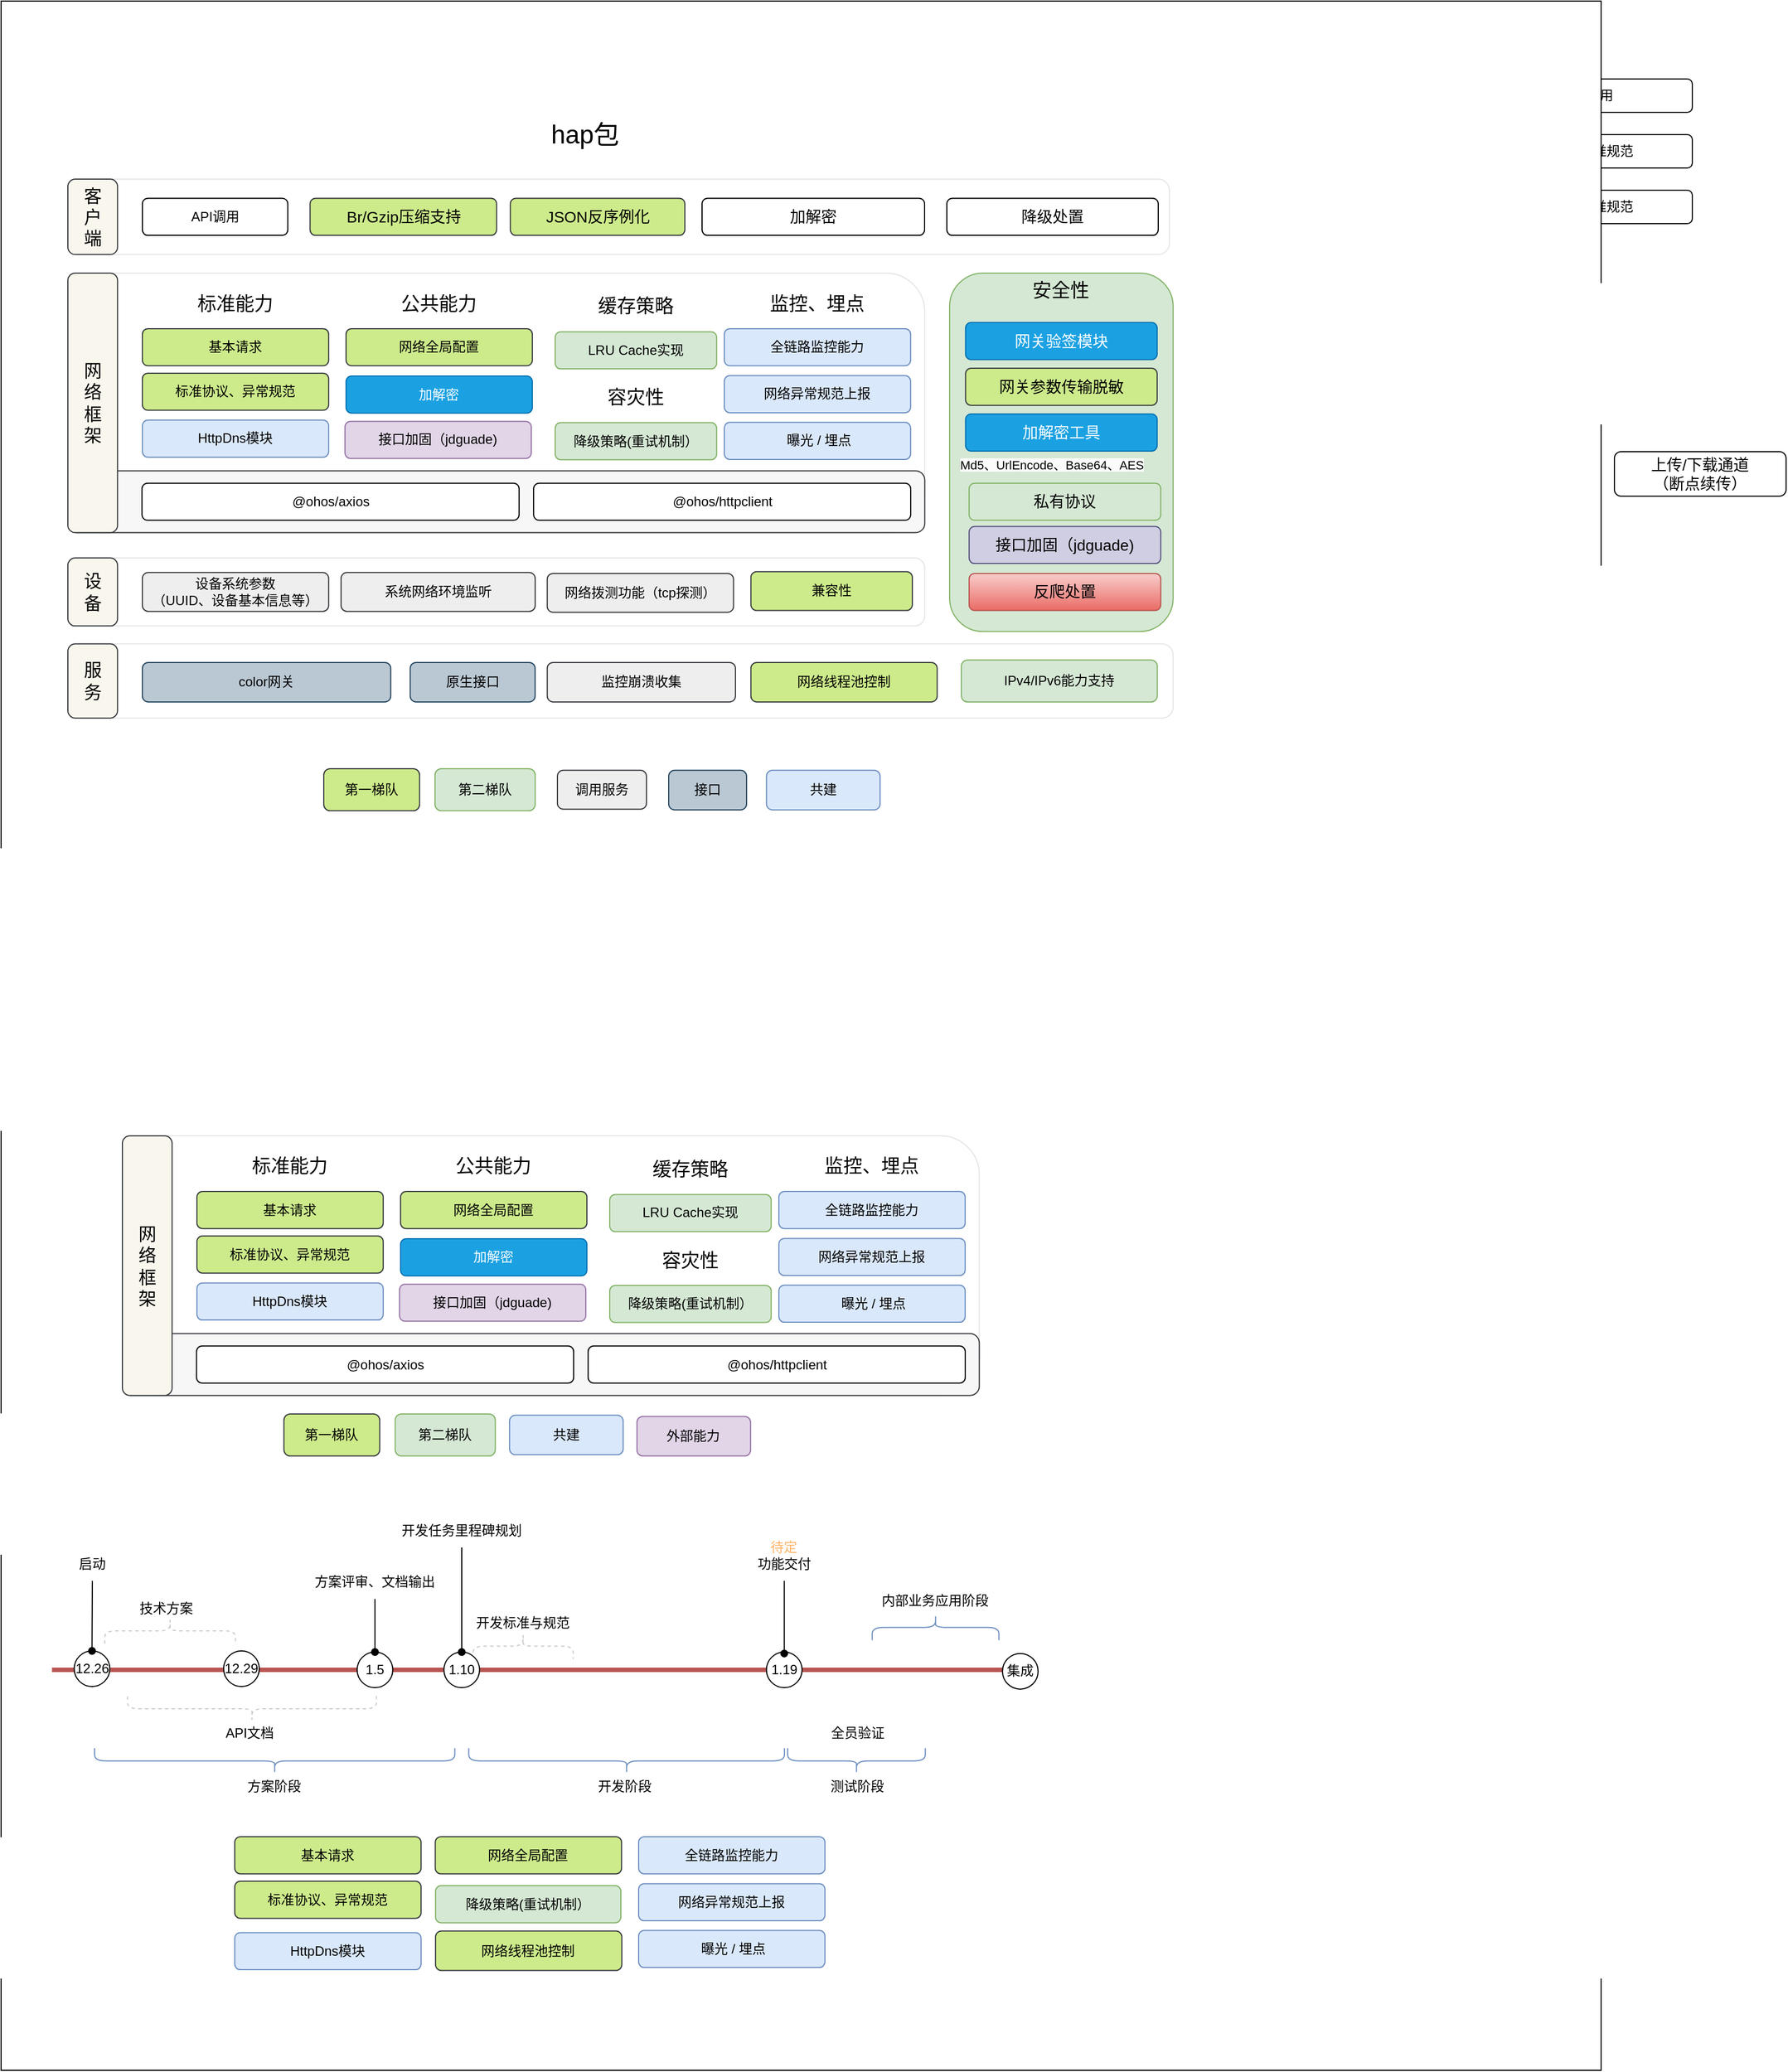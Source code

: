 <mxfile version="22.1.11" type="github">
  <diagram name="第 1 页" id="Gjq8ToB4pKgkKWKwZSHa">
    <mxGraphModel dx="2101" dy="632" grid="1" gridSize="10" guides="1" tooltips="1" connect="1" arrows="1" fold="1" page="1" pageScale="1" pageWidth="827" pageHeight="1169" math="0" shadow="0">
      <root>
        <mxCell id="0" />
        <mxCell id="1" parent="0" />
        <mxCell id="Xx7bTSWL394uWPmBl_L8-23" value="" style="edgeStyle=orthogonalEdgeStyle;rounded=0;orthogonalLoop=1;jettySize=auto;html=1;" parent="1" source="Xx7bTSWL394uWPmBl_L8-21" target="Xx7bTSWL394uWPmBl_L8-22" edge="1">
          <mxGeometry relative="1" as="geometry" />
        </mxCell>
        <mxCell id="Xx7bTSWL394uWPmBl_L8-21" value="接口调用" style="rounded=1;whiteSpace=wrap;html=1;" parent="1" vertex="1">
          <mxGeometry x="1080" y="160" width="190" height="30" as="geometry" />
        </mxCell>
        <mxCell id="Xx7bTSWL394uWPmBl_L8-25" value="" style="edgeStyle=orthogonalEdgeStyle;rounded=0;orthogonalLoop=1;jettySize=auto;html=1;" parent="1" source="Xx7bTSWL394uWPmBl_L8-22" target="Xx7bTSWL394uWPmBl_L8-24" edge="1">
          <mxGeometry relative="1" as="geometry" />
        </mxCell>
        <mxCell id="Xx7bTSWL394uWPmBl_L8-22" value="请求头标准规范" style="rounded=1;whiteSpace=wrap;html=1;" parent="1" vertex="1">
          <mxGeometry x="1080" y="210" width="190" height="30" as="geometry" />
        </mxCell>
        <mxCell id="Xx7bTSWL394uWPmBl_L8-24" value="请求头标准规范" style="rounded=1;whiteSpace=wrap;html=1;" parent="1" vertex="1">
          <mxGeometry x="1080" y="260" width="190" height="30" as="geometry" />
        </mxCell>
        <mxCell id="Xx7bTSWL394uWPmBl_L8-34" value="上传/下载通道 &lt;br&gt;（断点续传）" style="rounded=1;whiteSpace=wrap;html=1;fontSize=14;" parent="1" vertex="1">
          <mxGeometry x="1199.997" y="495" width="154.286" height="40" as="geometry" />
        </mxCell>
        <mxCell id="B4-yQ_Ca6P6K2vOYtcmQ-1" value="" style="rounded=0;whiteSpace=wrap;html=1;" parent="1" vertex="1">
          <mxGeometry x="-250" y="90" width="1438.03" height="1860" as="geometry" />
        </mxCell>
        <mxCell id="Xx7bTSWL394uWPmBl_L8-61" value="" style="rounded=1;whiteSpace=wrap;html=1;strokeColor=#E6E6E6;" parent="1" vertex="1">
          <mxGeometry x="-190" y="250" width="990" height="67.78" as="geometry" />
        </mxCell>
        <mxCell id="Xx7bTSWL394uWPmBl_L8-60" value="" style="rounded=1;whiteSpace=wrap;html=1;strokeColor=#E6E6E6;" parent="1" vertex="1">
          <mxGeometry x="-189.997" y="667.778" width="993.379" height="66.667" as="geometry" />
        </mxCell>
        <mxCell id="B4-yQ_Ca6P6K2vOYtcmQ-2" value="" style="rounded=1;whiteSpace=wrap;html=1;strokeColor=#E6E6E6;" parent="1" vertex="1">
          <mxGeometry x="-189.997" y="334.444" width="770.148" height="233.333" as="geometry" />
        </mxCell>
        <mxCell id="Xx7bTSWL394uWPmBl_L8-44" value="" style="rounded=1;whiteSpace=wrap;html=1;strokeColor=#36393d;fillColor=#F7F7F7;" parent="1" vertex="1">
          <mxGeometry x="-189.997" y="512.222" width="770.148" height="55.556" as="geometry" />
        </mxCell>
        <mxCell id="Xx7bTSWL394uWPmBl_L8-42" value="" style="group;verticalAlign=middle;" parent="1" vertex="1" connectable="0">
          <mxGeometry x="-123.37" y="523.33" width="739.37" height="36.11" as="geometry" />
        </mxCell>
        <mxCell id="B4-yQ_Ca6P6K2vOYtcmQ-10" value="&lt;p&gt;@ohos/axios&lt;/p&gt;&lt;p&gt;&lt;/p&gt;" style="rounded=1;whiteSpace=wrap;html=1;" parent="Xx7bTSWL394uWPmBl_L8-42" vertex="1">
          <mxGeometry width="338.926" height="33.332" as="geometry" />
        </mxCell>
        <mxCell id="B4-yQ_Ca6P6K2vOYtcmQ-9" value="&lt;p&gt;@ohos/httpclient&lt;br&gt;&lt;/p&gt;" style="rounded=1;whiteSpace=wrap;html=1;" parent="Xx7bTSWL394uWPmBl_L8-42" vertex="1">
          <mxGeometry x="351.961" width="338.926" height="33.332" as="geometry" />
        </mxCell>
        <mxCell id="Xx7bTSWL394uWPmBl_L8-49" value="公共能力" style="rounded=1;whiteSpace=wrap;html=1;horizontal=1;verticalAlign=top;fontSize=17;strokeColor=none;" parent="1" vertex="1">
          <mxGeometry x="60.022" y="345.556" width="167.423" height="155.556" as="geometry" />
        </mxCell>
        <mxCell id="Xx7bTSWL394uWPmBl_L8-48" value="标准能力" style="rounded=1;whiteSpace=wrap;html=1;horizontal=1;verticalAlign=top;fontSize=17;strokeColor=none;" parent="1" vertex="1">
          <mxGeometry x="-123.027" y="345.556" width="167.423" height="155.556" as="geometry" />
        </mxCell>
        <mxCell id="B4-yQ_Ca6P6K2vOYtcmQ-5" value="color网关" style="rounded=1;whiteSpace=wrap;html=1;fillColor=#bac8d3;strokeColor=#23445d;" parent="1" vertex="1">
          <mxGeometry x="-123.03" y="684.44" width="223.23" height="35.56" as="geometry" />
        </mxCell>
        <mxCell id="Xx7bTSWL394uWPmBl_L8-12" value="网络框架" style="rounded=1;whiteSpace=wrap;html=1;horizontal=1;verticalAlign=middle;fontSize=16;fillColor=#f9f7ed;strokeColor=#36393d;spacingLeft=6;spacingRight=6;" parent="1" vertex="1">
          <mxGeometry x="-189.997" y="334.444" width="44.646" height="233.333" as="geometry" />
        </mxCell>
        <mxCell id="Xx7bTSWL394uWPmBl_L8-15" value="服务" style="rounded=1;whiteSpace=wrap;html=1;horizontal=1;verticalAlign=middle;fontSize=16;fillColor=#f9f7ed;strokeColor=#36393d;spacingLeft=6;spacingRight=6;" parent="1" vertex="1">
          <mxGeometry x="-189.997" y="667.778" width="44.646" height="66.667" as="geometry" />
        </mxCell>
        <mxCell id="Xx7bTSWL394uWPmBl_L8-17" value="原生接口" style="rounded=1;whiteSpace=wrap;html=1;fillColor=#bac8d3;strokeColor=#23445d;" parent="1" vertex="1">
          <mxGeometry x="117.68" y="684.44" width="112.25" height="35.56" as="geometry" />
        </mxCell>
        <mxCell id="Xx7bTSWL394uWPmBl_L8-18" value="客户端" style="rounded=1;whiteSpace=wrap;html=1;horizontal=1;verticalAlign=middle;fontSize=16;fillColor=#f9f7ed;strokeColor=#36393d;spacingLeft=6;spacingRight=6;" parent="1" vertex="1">
          <mxGeometry x="-190" y="250" width="44.65" height="67.77" as="geometry" />
        </mxCell>
        <mxCell id="Xx7bTSWL394uWPmBl_L8-20" value="API调用" style="rounded=1;whiteSpace=wrap;html=1;" parent="1" vertex="1">
          <mxGeometry x="-123.03" y="267.22" width="130.71" height="33.33" as="geometry" />
        </mxCell>
        <mxCell id="Xx7bTSWL394uWPmBl_L8-31" value="Br/Gzip压缩支持" style="rounded=1;whiteSpace=wrap;html=1;fontSize=14;fillColor=#cdeb8b;strokeColor=#36393d;" parent="1" vertex="1">
          <mxGeometry x="27.68" y="267.22" width="167.66" height="33.33" as="geometry" />
        </mxCell>
        <mxCell id="Xx7bTSWL394uWPmBl_L8-32" value="JSON反序例化" style="rounded=1;whiteSpace=wrap;html=1;fontSize=14;fillColor=#cdeb8b;strokeColor=#36393d;" parent="1" vertex="1">
          <mxGeometry x="207.68" y="267.23" width="156.84" height="33.33" as="geometry" />
        </mxCell>
        <mxCell id="Xx7bTSWL394uWPmBl_L8-28" value="安全性" style="rounded=1;whiteSpace=wrap;html=1;horizontal=1;verticalAlign=top;fontSize=17;spacingLeft=6;spacingRight=6;strokeColor=#82b366;fillColor=#d5e8d4;" parent="1" vertex="1">
          <mxGeometry x="602.474" y="334.444" width="200.908" height="322.222" as="geometry" />
        </mxCell>
        <mxCell id="Xx7bTSWL394uWPmBl_L8-26" value="网关验签模块" style="rounded=1;whiteSpace=wrap;html=1;fontSize=14;fillColor=#1ba1e2;strokeColor=#006EAF;fontColor=#ffffff;" parent="1" vertex="1">
          <mxGeometry x="616.825" y="378.889" width="172.207" height="33.333" as="geometry" />
        </mxCell>
        <mxCell id="Xx7bTSWL394uWPmBl_L8-30" value="网关参数传输脱敏" style="rounded=1;whiteSpace=wrap;html=1;fontSize=14;fillColor=#cdeb8b;strokeColor=#36393d;" parent="1" vertex="1">
          <mxGeometry x="616.825" y="420" width="172.207" height="33.333" as="geometry" />
        </mxCell>
        <mxCell id="Xx7bTSWL394uWPmBl_L8-35" value="加解密工具" style="rounded=1;whiteSpace=wrap;html=1;fontSize=14;fillColor=#1ba1e2;strokeColor=#006EAF;fontColor=#ffffff;" parent="1" vertex="1">
          <mxGeometry x="616.825" y="461.111" width="172.207" height="33.333" as="geometry" />
        </mxCell>
        <mxCell id="Xx7bTSWL394uWPmBl_L8-37" value="&lt;span style=&quot;color: rgb(0, 0, 0); font-family: Helvetica; font-size: 11px; font-style: normal; font-variant-ligatures: normal; font-variant-caps: normal; font-weight: 400; letter-spacing: normal; orphans: 2; text-align: center; text-indent: 0px; text-transform: none; widows: 2; word-spacing: 0px; -webkit-text-stroke-width: 0px; background-color: rgb(251, 251, 251); text-decoration-thickness: initial; text-decoration-style: initial; text-decoration-color: initial; float: none; display: inline !important;&quot;&gt;Md5、UrlEncode、Base64、AES&lt;/span&gt;" style="text;whiteSpace=wrap;html=1;fontSize=11;" parent="1" vertex="1">
          <mxGeometry x="610.287" y="494.444" width="234.393" height="44.444" as="geometry" />
        </mxCell>
        <mxCell id="Xx7bTSWL394uWPmBl_L8-39" value="网络线程池控制" style="rounded=1;whiteSpace=wrap;html=1;fillColor=#cdeb8b;strokeColor=#36393d;" parent="1" vertex="1">
          <mxGeometry x="423.89" y="684.44" width="167.42" height="35.56" as="geometry" />
        </mxCell>
        <mxCell id="Xx7bTSWL394uWPmBl_L8-45" value="私有协议" style="rounded=1;whiteSpace=wrap;html=1;fontSize=14;fillColor=#d5e8d4;strokeColor=#82b366;" parent="1" vertex="1">
          <mxGeometry x="620.02" y="523.333" width="172.212" height="33.333" as="geometry" />
        </mxCell>
        <mxCell id="Xx7bTSWL394uWPmBl_L8-53" value="加解密" style="rounded=1;whiteSpace=wrap;html=1;fontSize=14;" parent="1" vertex="1">
          <mxGeometry x="380" y="267.23" width="200" height="33.33" as="geometry" />
        </mxCell>
        <mxCell id="Xx7bTSWL394uWPmBl_L8-54" value="接口加固（jdguade)" style="rounded=1;whiteSpace=wrap;html=1;fontSize=14;fillColor=#d0cee2;strokeColor=#56517e;" parent="1" vertex="1">
          <mxGeometry x="620.02" y="562.222" width="172.212" height="33.333" as="geometry" />
        </mxCell>
        <mxCell id="Xx7bTSWL394uWPmBl_L8-63" value="容灾性" style="rounded=1;whiteSpace=wrap;html=1;horizontal=1;verticalAlign=top;fontSize=17;strokeColor=none;" parent="1" vertex="1">
          <mxGeometry x="248" y="430" width="145.1" height="80" as="geometry" />
        </mxCell>
        <mxCell id="Xx7bTSWL394uWPmBl_L8-64" value="降级策略(重试机制）" style="rounded=1;whiteSpace=wrap;html=1;fillColor=#d5e8d4;strokeColor=#82b366;" parent="1" vertex="1">
          <mxGeometry x="247.999" y="468.88" width="145.1" height="33.333" as="geometry" />
        </mxCell>
        <mxCell id="Xx7bTSWL394uWPmBl_L8-66" value="反爬处置" style="rounded=1;whiteSpace=wrap;html=1;fontSize=14;fillColor=#f8cecc;strokeColor=#b85450;gradientColor=#ea6b66;" parent="1" vertex="1">
          <mxGeometry x="620.02" y="604.444" width="172.212" height="33.333" as="geometry" />
        </mxCell>
        <mxCell id="Xx7bTSWL394uWPmBl_L8-67" value="" style="group" parent="1" vertex="1" connectable="0">
          <mxGeometry x="60.022" y="387.778" width="167.423" height="107.778" as="geometry" />
        </mxCell>
        <mxCell id="B4-yQ_Ca6P6K2vOYtcmQ-6" value="网络全局配置" style="rounded=1;whiteSpace=wrap;html=1;fillColor=#cdeb8b;strokeColor=#36393d;" parent="Xx7bTSWL394uWPmBl_L8-67" vertex="1">
          <mxGeometry y="-3.333" width="167.423" height="33.333" as="geometry" />
        </mxCell>
        <mxCell id="Xx7bTSWL394uWPmBl_L8-62" value="加解密" style="rounded=1;whiteSpace=wrap;html=1;fontSize=12;fillColor=#1ba1e2;strokeColor=#006EAF;fontColor=#ffffff;" parent="Xx7bTSWL394uWPmBl_L8-67" vertex="1">
          <mxGeometry y="39.219" width="167.423" height="33.333" as="geometry" />
        </mxCell>
        <mxCell id="Xx7bTSWL394uWPmBl_L8-68" value="" style="group" parent="1" vertex="1" connectable="0">
          <mxGeometry x="-123.027" y="384.444" width="167.423" height="108.889" as="geometry" />
        </mxCell>
        <mxCell id="B4-yQ_Ca6P6K2vOYtcmQ-8" value="基本请求" style="rounded=1;whiteSpace=wrap;html=1;fillColor=#cdeb8b;strokeColor=#36393d;" parent="Xx7bTSWL394uWPmBl_L8-68" vertex="1">
          <mxGeometry width="167.423" height="33.333" as="geometry" />
        </mxCell>
        <mxCell id="Xx7bTSWL394uWPmBl_L8-3" value="标准协议、异常规范" style="rounded=1;whiteSpace=wrap;html=1;fillColor=#cdeb8b;strokeColor=#36393d;" parent="Xx7bTSWL394uWPmBl_L8-68" vertex="1">
          <mxGeometry y="40.0" width="167.423" height="33.333" as="geometry" />
        </mxCell>
        <mxCell id="Xx7bTSWL394uWPmBl_L8-40" value="HttpDns模块" style="rounded=1;whiteSpace=wrap;html=1;fillColor=#dae8fc;strokeColor=#6c8ebf;" parent="Xx7bTSWL394uWPmBl_L8-68" vertex="1">
          <mxGeometry y="82.222" width="167.423" height="33.333" as="geometry" />
        </mxCell>
        <mxCell id="Xx7bTSWL394uWPmBl_L8-14" value="" style="rounded=1;whiteSpace=wrap;html=1;strokeColor=#E6E6E6;" parent="1" vertex="1">
          <mxGeometry x="-167.677" y="590.56" width="747.827" height="61.11" as="geometry" />
        </mxCell>
        <mxCell id="B4-yQ_Ca6P6K2vOYtcmQ-4" value="系统网络环境监听" style="rounded=1;whiteSpace=wrap;html=1;fillColor=#eeeeee;strokeColor=#36393d;" parent="1" vertex="1">
          <mxGeometry x="55.56" y="603.65" width="174.44" height="34.92" as="geometry" />
        </mxCell>
        <mxCell id="Xx7bTSWL394uWPmBl_L8-10" value="设备系统参数&lt;br&gt;（UUID、设备基本信息等）" style="rounded=1;whiteSpace=wrap;html=1;fillColor=#eeeeee;strokeColor=#36393d;" parent="1" vertex="1">
          <mxGeometry x="-123.03" y="603.655" width="167.424" height="34.92" as="geometry" />
        </mxCell>
        <mxCell id="Xx7bTSWL394uWPmBl_L8-13" value="设备&lt;br&gt;" style="rounded=1;whiteSpace=wrap;html=1;horizontal=1;verticalAlign=middle;fontSize=16;fillColor=#f9f7ed;strokeColor=#36393d;spacingLeft=6;spacingRight=6;" parent="1" vertex="1">
          <mxGeometry x="-190" y="590.56" width="44.646" height="61.11" as="geometry" />
        </mxCell>
        <mxCell id="Xx7bTSWL394uWPmBl_L8-65" value="兼容性" style="rounded=1;whiteSpace=wrap;html=1;fillColor=#cdeb8b;strokeColor=#36393d;" parent="1" vertex="1">
          <mxGeometry x="423.888" y="602.855" width="145.101" height="34.92" as="geometry" />
        </mxCell>
        <mxCell id="Xx7bTSWL394uWPmBl_L8-72" value="降级处置" style="rounded=1;whiteSpace=wrap;html=1;fontSize=14;" parent="1" vertex="1">
          <mxGeometry x="600" y="267.23" width="190" height="33.33" as="geometry" />
        </mxCell>
        <mxCell id="Xx7bTSWL394uWPmBl_L8-74" value="缓存策略" style="rounded=1;whiteSpace=wrap;html=1;horizontal=1;verticalAlign=top;fontSize=17;strokeColor=none;" parent="1" vertex="1">
          <mxGeometry x="248" y="348.34" width="145.1" height="81.66" as="geometry" />
        </mxCell>
        <mxCell id="Xx7bTSWL394uWPmBl_L8-75" value="LRU Cache实现" style="rounded=1;whiteSpace=wrap;html=1;fillColor=#d5e8d4;strokeColor=#82b366;" parent="1" vertex="1">
          <mxGeometry x="247.999" y="387.22" width="145.1" height="33.333" as="geometry" />
        </mxCell>
        <mxCell id="Xx7bTSWL394uWPmBl_L8-76" value="IPv4/IPv6能力支持" style="rounded=1;whiteSpace=wrap;html=1;fillColor=#d5e8d4;strokeColor=#82b366;" parent="1" vertex="1">
          <mxGeometry x="613.05" y="682.21" width="176.11" height="37.79" as="geometry" />
        </mxCell>
        <mxCell id="Xx7bTSWL394uWPmBl_L8-77" value="网络拨测功能（tcp探测）" style="rounded=1;whiteSpace=wrap;html=1;fillColor=#eeeeee;strokeColor=#36393d;" parent="1" vertex="1">
          <mxGeometry x="240.835" y="604.445" width="167.424" height="34.92" as="geometry" />
        </mxCell>
        <mxCell id="Xx7bTSWL394uWPmBl_L8-78" value="监控崩溃收集" style="rounded=1;whiteSpace=wrap;html=1;fillColor=#eeeeee;strokeColor=#36393d;" parent="1" vertex="1">
          <mxGeometry x="240.84" y="684.44" width="169.16" height="35.56" as="geometry" />
        </mxCell>
        <mxCell id="Xx7bTSWL394uWPmBl_L8-79" value="第一梯队" style="rounded=1;whiteSpace=wrap;html=1;fillColor=#cdeb8b;strokeColor=#36393d;" parent="1" vertex="1">
          <mxGeometry x="40" y="780" width="86.11" height="37.79" as="geometry" />
        </mxCell>
        <mxCell id="Xx7bTSWL394uWPmBl_L8-80" value="第二梯队" style="rounded=1;whiteSpace=wrap;html=1;fillColor=#d5e8d4;strokeColor=#82b366;" parent="1" vertex="1">
          <mxGeometry x="140" y="780" width="90" height="37.79" as="geometry" />
        </mxCell>
        <mxCell id="Xx7bTSWL394uWPmBl_L8-81" value="调用服务" style="rounded=1;whiteSpace=wrap;html=1;fillColor=#eeeeee;strokeColor=#36393d;" parent="1" vertex="1">
          <mxGeometry x="250" y="781.43" width="80" height="34.92" as="geometry" />
        </mxCell>
        <mxCell id="Xx7bTSWL394uWPmBl_L8-82" value="接口" style="rounded=1;whiteSpace=wrap;html=1;fillColor=#bac8d3;strokeColor=#23445d;" parent="1" vertex="1">
          <mxGeometry x="350" y="781.43" width="70" height="35.56" as="geometry" />
        </mxCell>
        <mxCell id="Xx7bTSWL394uWPmBl_L8-83" value="接口加固（jdguade)" style="rounded=1;whiteSpace=wrap;html=1;fontSize=12;fillColor=#e1d5e7;strokeColor=#9673a6;" parent="1" vertex="1">
          <mxGeometry x="59.072" y="467.777" width="167.423" height="33.333" as="geometry" />
        </mxCell>
        <mxCell id="qaZd-rDAwsvRVKcqdw6P-1" value="监控、埋点" style="rounded=1;whiteSpace=wrap;html=1;horizontal=1;verticalAlign=top;fontSize=17;strokeColor=none;" vertex="1" parent="1">
          <mxGeometry x="399.999" y="345.556" width="167.423" height="155.556" as="geometry" />
        </mxCell>
        <mxCell id="qaZd-rDAwsvRVKcqdw6P-2" value="" style="group" vertex="1" connectable="0" parent="1">
          <mxGeometry x="399.999" y="384.444" width="167.423" height="107.778" as="geometry" />
        </mxCell>
        <mxCell id="qaZd-rDAwsvRVKcqdw6P-3" value="&amp;nbsp;曝光 / 埋点" style="rounded=1;whiteSpace=wrap;html=1;fillColor=#dae8fc;strokeColor=#6c8ebf;" vertex="1" parent="qaZd-rDAwsvRVKcqdw6P-2">
          <mxGeometry y="84.222" width="167.423" height="33.333" as="geometry" />
        </mxCell>
        <mxCell id="qaZd-rDAwsvRVKcqdw6P-4" value="全链路监控能力" style="rounded=1;whiteSpace=wrap;html=1;fillColor=#dae8fc;strokeColor=#6c8ebf;" vertex="1" parent="qaZd-rDAwsvRVKcqdw6P-2">
          <mxGeometry width="167.423" height="33.333" as="geometry" />
        </mxCell>
        <mxCell id="qaZd-rDAwsvRVKcqdw6P-5" value="网络异常规范上报" style="rounded=1;whiteSpace=wrap;html=1;fillColor=#dae8fc;strokeColor=#6c8ebf;" vertex="1" parent="qaZd-rDAwsvRVKcqdw6P-2">
          <mxGeometry y="42.222" width="167.423" height="33.333" as="geometry" />
        </mxCell>
        <mxCell id="qaZd-rDAwsvRVKcqdw6P-6" value="&lt;span style=&quot;font-size: 23px;&quot;&gt;hap包&lt;/span&gt;&lt;span data-sl-origin-json=&quot;JTVCJTdCJTIydGV4dCUyMiUzQSUyMmhhcCVFNSU4QyU4NSUyMiU3RCU1RA==&quot; data-sl-origin-type=&quot;copy&quot; style=&quot;font-size: 23px;&quot;&gt;&lt;/span&gt;" style="text;whiteSpace=wrap;html=1;align=center;fontSize=23;" vertex="1" parent="1">
          <mxGeometry x="240.2" y="190" width="70" height="40" as="geometry" />
        </mxCell>
        <mxCell id="qaZd-rDAwsvRVKcqdw6P-7" value="共建" style="rounded=1;whiteSpace=wrap;html=1;fillColor=#dae8fc;strokeColor=#6c8ebf;" vertex="1" parent="1">
          <mxGeometry x="437.87" y="781.43" width="102.13" height="35.57" as="geometry" />
        </mxCell>
        <mxCell id="qaZd-rDAwsvRVKcqdw6P-8" value="" style="rounded=1;whiteSpace=wrap;html=1;strokeColor=#E6E6E6;" vertex="1" parent="1">
          <mxGeometry x="-140.977" y="1110.004" width="770.148" height="233.333" as="geometry" />
        </mxCell>
        <mxCell id="qaZd-rDAwsvRVKcqdw6P-9" value="" style="rounded=1;whiteSpace=wrap;html=1;strokeColor=#36393d;fillColor=#F7F7F7;" vertex="1" parent="1">
          <mxGeometry x="-140.977" y="1287.782" width="770.148" height="55.556" as="geometry" />
        </mxCell>
        <mxCell id="qaZd-rDAwsvRVKcqdw6P-10" value="&lt;p&gt;@ohos/axios&lt;/p&gt;&lt;p&gt;&lt;/p&gt;" style="rounded=1;whiteSpace=wrap;html=1;" vertex="1" parent="1">
          <mxGeometry x="-74.35" y="1298.89" width="338.926" height="33.332" as="geometry" />
        </mxCell>
        <mxCell id="qaZd-rDAwsvRVKcqdw6P-11" value="&lt;p&gt;@ohos/httpclient&lt;br&gt;&lt;/p&gt;" style="rounded=1;whiteSpace=wrap;html=1;" vertex="1" parent="1">
          <mxGeometry x="277.611" y="1298.89" width="338.926" height="33.332" as="geometry" />
        </mxCell>
        <mxCell id="qaZd-rDAwsvRVKcqdw6P-12" value="公共能力" style="rounded=1;whiteSpace=wrap;html=1;horizontal=1;verticalAlign=top;fontSize=17;strokeColor=none;" vertex="1" parent="1">
          <mxGeometry x="109.042" y="1121.116" width="167.423" height="155.556" as="geometry" />
        </mxCell>
        <mxCell id="qaZd-rDAwsvRVKcqdw6P-13" value="标准能力" style="rounded=1;whiteSpace=wrap;html=1;horizontal=1;verticalAlign=top;fontSize=17;strokeColor=none;" vertex="1" parent="1">
          <mxGeometry x="-74.007" y="1121.116" width="167.423" height="155.556" as="geometry" />
        </mxCell>
        <mxCell id="qaZd-rDAwsvRVKcqdw6P-14" value="网络框架" style="rounded=1;whiteSpace=wrap;html=1;horizontal=1;verticalAlign=middle;fontSize=16;fillColor=#f9f7ed;strokeColor=#36393d;spacingLeft=6;spacingRight=6;" vertex="1" parent="1">
          <mxGeometry x="-140.977" y="1110.004" width="44.646" height="233.333" as="geometry" />
        </mxCell>
        <mxCell id="qaZd-rDAwsvRVKcqdw6P-15" value="容灾性" style="rounded=1;whiteSpace=wrap;html=1;horizontal=1;verticalAlign=top;fontSize=17;strokeColor=none;" vertex="1" parent="1">
          <mxGeometry x="297.02" y="1205.56" width="145.1" height="80" as="geometry" />
        </mxCell>
        <mxCell id="qaZd-rDAwsvRVKcqdw6P-16" value="降级策略(重试机制）" style="rounded=1;whiteSpace=wrap;html=1;fillColor=#d5e8d4;strokeColor=#82b366;" vertex="1" parent="1">
          <mxGeometry x="297.019" y="1244.44" width="145.1" height="33.333" as="geometry" />
        </mxCell>
        <mxCell id="qaZd-rDAwsvRVKcqdw6P-17" value="" style="group" vertex="1" connectable="0" parent="1">
          <mxGeometry x="109.042" y="1163.338" width="167.423" height="107.778" as="geometry" />
        </mxCell>
        <mxCell id="qaZd-rDAwsvRVKcqdw6P-18" value="网络全局配置" style="rounded=1;whiteSpace=wrap;html=1;fillColor=#cdeb8b;strokeColor=#36393d;" vertex="1" parent="qaZd-rDAwsvRVKcqdw6P-17">
          <mxGeometry y="-3.333" width="167.423" height="33.333" as="geometry" />
        </mxCell>
        <mxCell id="qaZd-rDAwsvRVKcqdw6P-19" value="加解密" style="rounded=1;whiteSpace=wrap;html=1;fontSize=12;fillColor=#1ba1e2;strokeColor=#006EAF;fontColor=#ffffff;" vertex="1" parent="qaZd-rDAwsvRVKcqdw6P-17">
          <mxGeometry y="39.219" width="167.423" height="33.333" as="geometry" />
        </mxCell>
        <mxCell id="qaZd-rDAwsvRVKcqdw6P-20" value="" style="group" vertex="1" connectable="0" parent="1">
          <mxGeometry x="-74.007" y="1160.004" width="167.423" height="108.889" as="geometry" />
        </mxCell>
        <mxCell id="qaZd-rDAwsvRVKcqdw6P-21" value="基本请求" style="rounded=1;whiteSpace=wrap;html=1;fillColor=#cdeb8b;strokeColor=#36393d;" vertex="1" parent="qaZd-rDAwsvRVKcqdw6P-20">
          <mxGeometry width="167.423" height="33.333" as="geometry" />
        </mxCell>
        <mxCell id="qaZd-rDAwsvRVKcqdw6P-22" value="标准协议、异常规范" style="rounded=1;whiteSpace=wrap;html=1;fillColor=#cdeb8b;strokeColor=#36393d;" vertex="1" parent="qaZd-rDAwsvRVKcqdw6P-20">
          <mxGeometry y="40.0" width="167.423" height="33.333" as="geometry" />
        </mxCell>
        <mxCell id="qaZd-rDAwsvRVKcqdw6P-23" value="HttpDns模块" style="rounded=1;whiteSpace=wrap;html=1;fillColor=#dae8fc;strokeColor=#6c8ebf;" vertex="1" parent="qaZd-rDAwsvRVKcqdw6P-20">
          <mxGeometry y="82.222" width="167.423" height="33.333" as="geometry" />
        </mxCell>
        <mxCell id="qaZd-rDAwsvRVKcqdw6P-24" value="缓存策略" style="rounded=1;whiteSpace=wrap;html=1;horizontal=1;verticalAlign=top;fontSize=17;strokeColor=none;" vertex="1" parent="1">
          <mxGeometry x="297.02" y="1123.9" width="145.1" height="81.66" as="geometry" />
        </mxCell>
        <mxCell id="qaZd-rDAwsvRVKcqdw6P-25" value="LRU Cache实现" style="rounded=1;whiteSpace=wrap;html=1;fillColor=#d5e8d4;strokeColor=#82b366;" vertex="1" parent="1">
          <mxGeometry x="297.019" y="1162.78" width="145.1" height="33.333" as="geometry" />
        </mxCell>
        <mxCell id="qaZd-rDAwsvRVKcqdw6P-26" value="接口加固（jdguade)" style="rounded=1;whiteSpace=wrap;html=1;fontSize=12;fillColor=#e1d5e7;strokeColor=#9673a6;" vertex="1" parent="1">
          <mxGeometry x="108.092" y="1243.337" width="167.423" height="33.333" as="geometry" />
        </mxCell>
        <mxCell id="qaZd-rDAwsvRVKcqdw6P-27" value="监控、埋点" style="rounded=1;whiteSpace=wrap;html=1;horizontal=1;verticalAlign=top;fontSize=17;strokeColor=none;" vertex="1" parent="1">
          <mxGeometry x="449.019" y="1121.116" width="167.423" height="155.556" as="geometry" />
        </mxCell>
        <mxCell id="qaZd-rDAwsvRVKcqdw6P-28" value="" style="group" vertex="1" connectable="0" parent="1">
          <mxGeometry x="449.019" y="1160.004" width="167.423" height="107.778" as="geometry" />
        </mxCell>
        <mxCell id="qaZd-rDAwsvRVKcqdw6P-29" value="&amp;nbsp;曝光 / 埋点" style="rounded=1;whiteSpace=wrap;html=1;fillColor=#dae8fc;strokeColor=#6c8ebf;" vertex="1" parent="qaZd-rDAwsvRVKcqdw6P-28">
          <mxGeometry y="84.222" width="167.423" height="33.333" as="geometry" />
        </mxCell>
        <mxCell id="qaZd-rDAwsvRVKcqdw6P-30" value="全链路监控能力" style="rounded=1;whiteSpace=wrap;html=1;fillColor=#dae8fc;strokeColor=#6c8ebf;" vertex="1" parent="qaZd-rDAwsvRVKcqdw6P-28">
          <mxGeometry width="167.423" height="33.333" as="geometry" />
        </mxCell>
        <mxCell id="qaZd-rDAwsvRVKcqdw6P-31" value="网络异常规范上报" style="rounded=1;whiteSpace=wrap;html=1;fillColor=#dae8fc;strokeColor=#6c8ebf;" vertex="1" parent="qaZd-rDAwsvRVKcqdw6P-28">
          <mxGeometry y="42.222" width="167.423" height="33.333" as="geometry" />
        </mxCell>
        <mxCell id="qaZd-rDAwsvRVKcqdw6P-32" value="第一梯队" style="rounded=1;whiteSpace=wrap;html=1;fillColor=#cdeb8b;strokeColor=#36393d;" vertex="1" parent="1">
          <mxGeometry x="4.18" y="1360" width="86.11" height="37.79" as="geometry" />
        </mxCell>
        <mxCell id="qaZd-rDAwsvRVKcqdw6P-33" value="第二梯队" style="rounded=1;whiteSpace=wrap;html=1;fillColor=#d5e8d4;strokeColor=#82b366;" vertex="1" parent="1">
          <mxGeometry x="104.18" y="1360" width="90" height="37.79" as="geometry" />
        </mxCell>
        <mxCell id="qaZd-rDAwsvRVKcqdw6P-34" value="共建" style="rounded=1;whiteSpace=wrap;html=1;fillColor=#dae8fc;strokeColor=#6c8ebf;" vertex="1" parent="1">
          <mxGeometry x="206.97" y="1361.11" width="102.13" height="35.57" as="geometry" />
        </mxCell>
        <mxCell id="qaZd-rDAwsvRVKcqdw6P-35" value="外部能力" style="rounded=1;whiteSpace=wrap;html=1;fillColor=#e1d5e7;strokeColor=#9673a6;" vertex="1" parent="1">
          <mxGeometry x="321.49" y="1362.22" width="102.13" height="35.57" as="geometry" />
        </mxCell>
        <mxCell id="qaZd-rDAwsvRVKcqdw6P-40" value="" style="line;strokeWidth=4;html=1;perimeter=backbonePerimeter;points=[];outlineConnect=0;fillColor=#f8cecc;strokeColor=#b85450;" vertex="1" parent="1">
          <mxGeometry x="-204.27" y="1585" width="874.27" height="10" as="geometry" />
        </mxCell>
        <mxCell id="qaZd-rDAwsvRVKcqdw6P-41" value="12.26" style="ellipse;whiteSpace=wrap;html=1;aspect=fixed;" vertex="1" parent="1">
          <mxGeometry x="-184.3" y="1573" width="32" height="32" as="geometry" />
        </mxCell>
        <mxCell id="qaZd-rDAwsvRVKcqdw6P-42" value="启动" style="text;html=1;strokeColor=none;fillColor=none;align=center;verticalAlign=middle;whiteSpace=wrap;rounded=0;" vertex="1" parent="1">
          <mxGeometry x="-198" y="1480" width="60" height="30" as="geometry" />
        </mxCell>
        <mxCell id="qaZd-rDAwsvRVKcqdw6P-43" value="" style="shape=curlyBracket;whiteSpace=wrap;html=1;rounded=1;flipH=1;labelPosition=right;verticalLabelPosition=middle;align=left;verticalAlign=middle;rotation=-90;dashed=1;fillColor=#f5f5f5;fontColor=#333333;strokeColor=#CCCCCC;" vertex="1" parent="1">
          <mxGeometry x="-109.57" y="1496.25" width="23" height="117.5" as="geometry" />
        </mxCell>
        <mxCell id="qaZd-rDAwsvRVKcqdw6P-44" value="技术方案" style="text;html=1;strokeColor=none;fillColor=none;align=center;verticalAlign=middle;whiteSpace=wrap;rounded=0;" vertex="1" parent="1">
          <mxGeometry x="-140.98" y="1520" width="79.32" height="30" as="geometry" />
        </mxCell>
        <mxCell id="qaZd-rDAwsvRVKcqdw6P-45" value="12.29" style="ellipse;whiteSpace=wrap;html=1;aspect=fixed;" vertex="1" parent="1">
          <mxGeometry x="-50" y="1573" width="32" height="32" as="geometry" />
        </mxCell>
        <mxCell id="qaZd-rDAwsvRVKcqdw6P-46" value="1.5" style="ellipse;whiteSpace=wrap;html=1;aspect=fixed;" vertex="1" parent="1">
          <mxGeometry x="70" y="1574" width="32" height="32" as="geometry" />
        </mxCell>
        <mxCell id="qaZd-rDAwsvRVKcqdw6P-47" value="" style="shape=curlyBracket;whiteSpace=wrap;html=1;rounded=1;flipH=1;labelPosition=right;verticalLabelPosition=middle;align=left;verticalAlign=middle;rotation=90;dashed=1;fillColor=#f5f5f5;fontColor=#333333;strokeColor=#CCCCCC;" vertex="1" parent="1">
          <mxGeometry x="-36.06" y="1513.13" width="23" height="223.75" as="geometry" />
        </mxCell>
        <mxCell id="qaZd-rDAwsvRVKcqdw6P-48" value="API文档" style="text;html=1;strokeColor=none;fillColor=none;align=center;verticalAlign=middle;whiteSpace=wrap;rounded=0;" vertex="1" parent="1">
          <mxGeometry x="-66.11" y="1632" width="79.32" height="30" as="geometry" />
        </mxCell>
        <mxCell id="qaZd-rDAwsvRVKcqdw6P-50" value="" style="endArrow=oval;html=1;rounded=0;entryX=0.5;entryY=0;entryDx=0;entryDy=0;exitX=0.5;exitY=1;exitDx=0;exitDy=0;startArrow=none;startFill=0;endFill=1;" edge="1" parent="1" source="qaZd-rDAwsvRVKcqdw6P-42" target="qaZd-rDAwsvRVKcqdw6P-41">
          <mxGeometry width="50" height="50" relative="1" as="geometry">
            <mxPoint x="160" y="1460" as="sourcePoint" />
            <mxPoint x="210" y="1410" as="targetPoint" />
          </mxGeometry>
        </mxCell>
        <mxCell id="qaZd-rDAwsvRVKcqdw6P-51" value="" style="shape=curlyBracket;whiteSpace=wrap;html=1;rounded=1;flipH=1;labelPosition=right;verticalLabelPosition=middle;align=left;verticalAlign=middle;rotation=90;fillColor=#dae8fc;strokeColor=#6c8ebf;" vertex="1" parent="1">
          <mxGeometry x="-15.61" y="1510" width="23" height="323.75" as="geometry" />
        </mxCell>
        <mxCell id="qaZd-rDAwsvRVKcqdw6P-52" value="方案评审、文档输出" style="text;html=1;strokeColor=none;fillColor=none;align=center;verticalAlign=middle;whiteSpace=wrap;rounded=0;" vertex="1" parent="1">
          <mxGeometry x="29" y="1496.25" width="114" height="30" as="geometry" />
        </mxCell>
        <mxCell id="qaZd-rDAwsvRVKcqdw6P-53" value="" style="endArrow=oval;html=1;rounded=0;entryX=0.5;entryY=0;entryDx=0;entryDy=0;exitX=0.5;exitY=1;exitDx=0;exitDy=0;startArrow=none;startFill=0;endFill=1;" edge="1" parent="1" source="qaZd-rDAwsvRVKcqdw6P-52">
          <mxGeometry width="50" height="50" relative="1" as="geometry">
            <mxPoint x="414" y="1461" as="sourcePoint" />
            <mxPoint x="86" y="1574" as="targetPoint" />
          </mxGeometry>
        </mxCell>
        <mxCell id="qaZd-rDAwsvRVKcqdw6P-57" value="方案阶段" style="text;html=1;strokeColor=none;fillColor=none;align=center;verticalAlign=middle;whiteSpace=wrap;rounded=0;" vertex="1" parent="1">
          <mxGeometry x="-43.77" y="1680" width="79.32" height="30" as="geometry" />
        </mxCell>
        <mxCell id="qaZd-rDAwsvRVKcqdw6P-58" value="" style="group" vertex="1" connectable="0" parent="1">
          <mxGeometry x="-39.997" y="1740.004" width="167.423" height="108.889" as="geometry" />
        </mxCell>
        <mxCell id="qaZd-rDAwsvRVKcqdw6P-59" value="基本请求" style="rounded=1;whiteSpace=wrap;html=1;fillColor=#cdeb8b;strokeColor=#36393d;" vertex="1" parent="qaZd-rDAwsvRVKcqdw6P-58">
          <mxGeometry width="167.423" height="33.333" as="geometry" />
        </mxCell>
        <mxCell id="qaZd-rDAwsvRVKcqdw6P-60" value="标准协议、异常规范" style="rounded=1;whiteSpace=wrap;html=1;fillColor=#cdeb8b;strokeColor=#36393d;" vertex="1" parent="qaZd-rDAwsvRVKcqdw6P-58">
          <mxGeometry y="40.0" width="167.423" height="33.333" as="geometry" />
        </mxCell>
        <mxCell id="qaZd-rDAwsvRVKcqdw6P-61" value="HttpDns模块" style="rounded=1;whiteSpace=wrap;html=1;fillColor=#dae8fc;strokeColor=#6c8ebf;" vertex="1" parent="qaZd-rDAwsvRVKcqdw6P-58">
          <mxGeometry y="86.222" width="167.423" height="33.333" as="geometry" />
        </mxCell>
        <mxCell id="qaZd-rDAwsvRVKcqdw6P-62" value="网络全局配置" style="rounded=1;whiteSpace=wrap;html=1;fillColor=#cdeb8b;strokeColor=#36393d;" vertex="1" parent="1">
          <mxGeometry x="140.212" y="1740.004" width="167.423" height="33.333" as="geometry" />
        </mxCell>
        <mxCell id="qaZd-rDAwsvRVKcqdw6P-63" value="降级策略(重试机制）" style="rounded=1;whiteSpace=wrap;html=1;fillColor=#d5e8d4;strokeColor=#82b366;" vertex="1" parent="1">
          <mxGeometry x="140.45" y="1784" width="166.55" height="33.33" as="geometry" />
        </mxCell>
        <mxCell id="qaZd-rDAwsvRVKcqdw6P-64" value="" style="group" vertex="1" connectable="0" parent="1">
          <mxGeometry x="322.999" y="1740.004" width="167.423" height="107.778" as="geometry" />
        </mxCell>
        <mxCell id="qaZd-rDAwsvRVKcqdw6P-65" value="&amp;nbsp;曝光 / 埋点" style="rounded=1;whiteSpace=wrap;html=1;fillColor=#dae8fc;strokeColor=#6c8ebf;" vertex="1" parent="qaZd-rDAwsvRVKcqdw6P-64">
          <mxGeometry y="84.222" width="167.423" height="33.333" as="geometry" />
        </mxCell>
        <mxCell id="qaZd-rDAwsvRVKcqdw6P-66" value="全链路监控能力" style="rounded=1;whiteSpace=wrap;html=1;fillColor=#dae8fc;strokeColor=#6c8ebf;" vertex="1" parent="qaZd-rDAwsvRVKcqdw6P-64">
          <mxGeometry width="167.423" height="33.333" as="geometry" />
        </mxCell>
        <mxCell id="qaZd-rDAwsvRVKcqdw6P-67" value="网络异常规范上报" style="rounded=1;whiteSpace=wrap;html=1;fillColor=#dae8fc;strokeColor=#6c8ebf;" vertex="1" parent="qaZd-rDAwsvRVKcqdw6P-64">
          <mxGeometry y="42.222" width="167.423" height="33.333" as="geometry" />
        </mxCell>
        <mxCell id="qaZd-rDAwsvRVKcqdw6P-68" value="" style="shape=curlyBracket;whiteSpace=wrap;html=1;rounded=1;flipH=1;labelPosition=right;verticalLabelPosition=middle;align=left;verticalAlign=middle;rotation=90;fillColor=#dae8fc;strokeColor=#6c8ebf;" vertex="1" parent="1">
          <mxGeometry x="300.67" y="1530" width="23" height="283.75" as="geometry" />
        </mxCell>
        <mxCell id="qaZd-rDAwsvRVKcqdw6P-69" value="开发阶段" style="text;html=1;strokeColor=none;fillColor=none;align=center;verticalAlign=middle;whiteSpace=wrap;rounded=0;" vertex="1" parent="1">
          <mxGeometry x="270.68" y="1680" width="79.32" height="30" as="geometry" />
        </mxCell>
        <mxCell id="qaZd-rDAwsvRVKcqdw6P-70" value="1.19" style="ellipse;whiteSpace=wrap;html=1;aspect=fixed;" vertex="1" parent="1">
          <mxGeometry x="437.87" y="1574" width="32" height="32" as="geometry" />
        </mxCell>
        <mxCell id="qaZd-rDAwsvRVKcqdw6P-71" value="" style="shape=curlyBracket;whiteSpace=wrap;html=1;rounded=1;flipH=1;labelPosition=right;verticalLabelPosition=middle;align=left;verticalAlign=middle;rotation=-90;fillColor=#dae8fc;strokeColor=#6c8ebf;" vertex="1" parent="1">
          <mxGeometry x="578.35" y="1494.93" width="23" height="113.9" as="geometry" />
        </mxCell>
        <mxCell id="qaZd-rDAwsvRVKcqdw6P-72" value="测试阶段" style="text;html=1;strokeColor=none;fillColor=none;align=center;verticalAlign=middle;whiteSpace=wrap;rounded=0;" vertex="1" parent="1">
          <mxGeometry x="480" y="1680" width="79.32" height="30" as="geometry" />
        </mxCell>
        <mxCell id="qaZd-rDAwsvRVKcqdw6P-73" value="" style="shape=curlyBracket;whiteSpace=wrap;html=1;rounded=1;flipH=1;labelPosition=right;verticalLabelPosition=middle;align=left;verticalAlign=middle;rotation=90;fillColor=#dae8fc;strokeColor=#6c8ebf;" vertex="1" parent="1">
          <mxGeometry x="507.29" y="1610" width="23" height="123.75" as="geometry" />
        </mxCell>
        <mxCell id="qaZd-rDAwsvRVKcqdw6P-75" value="内部业务应用阶段" style="text;html=1;strokeColor=none;fillColor=none;align=center;verticalAlign=middle;whiteSpace=wrap;rounded=0;" vertex="1" parent="1">
          <mxGeometry x="537.11" y="1513.13" width="105.47" height="30" as="geometry" />
        </mxCell>
        <mxCell id="qaZd-rDAwsvRVKcqdw6P-76" value="集成" style="ellipse;whiteSpace=wrap;html=1;aspect=fixed;" vertex="1" parent="1">
          <mxGeometry x="650" y="1575.32" width="32" height="32" as="geometry" />
        </mxCell>
        <mxCell id="qaZd-rDAwsvRVKcqdw6P-77" value="" style="shape=curlyBracket;whiteSpace=wrap;html=1;rounded=1;flipH=1;labelPosition=right;verticalLabelPosition=middle;align=left;verticalAlign=middle;rotation=-90;dashed=1;fillColor=#f5f5f5;fontColor=#333333;strokeColor=#CCCCCC;" vertex="1" parent="1">
          <mxGeometry x="207.66" y="1523.75" width="23" height="90" as="geometry" />
        </mxCell>
        <mxCell id="qaZd-rDAwsvRVKcqdw6P-78" value="开发标准与规范" style="text;html=1;strokeColor=none;fillColor=none;align=center;verticalAlign=middle;whiteSpace=wrap;rounded=0;" vertex="1" parent="1">
          <mxGeometry x="174.16" y="1533" width="90" height="30" as="geometry" />
        </mxCell>
        <mxCell id="qaZd-rDAwsvRVKcqdw6P-79" value="1.10" style="ellipse;whiteSpace=wrap;html=1;aspect=fixed;" vertex="1" parent="1">
          <mxGeometry x="148" y="1574" width="32" height="32" as="geometry" />
        </mxCell>
        <mxCell id="qaZd-rDAwsvRVKcqdw6P-80" value="开发任务里程碑规划" style="text;html=1;strokeColor=none;fillColor=none;align=center;verticalAlign=middle;whiteSpace=wrap;rounded=0;" vertex="1" parent="1">
          <mxGeometry x="107" y="1450" width="114" height="30" as="geometry" />
        </mxCell>
        <mxCell id="qaZd-rDAwsvRVKcqdw6P-81" value="" style="endArrow=oval;html=1;rounded=0;entryX=0.5;entryY=0;entryDx=0;entryDy=0;exitX=0.5;exitY=1;exitDx=0;exitDy=0;startArrow=none;startFill=0;endFill=1;" edge="1" parent="1" source="qaZd-rDAwsvRVKcqdw6P-80">
          <mxGeometry width="50" height="50" relative="1" as="geometry">
            <mxPoint x="492" y="1461" as="sourcePoint" />
            <mxPoint x="164" y="1574" as="targetPoint" />
          </mxGeometry>
        </mxCell>
        <mxCell id="qaZd-rDAwsvRVKcqdw6P-82" value="全员验证" style="text;html=1;strokeColor=none;fillColor=none;align=center;verticalAlign=middle;whiteSpace=wrap;rounded=0;" vertex="1" parent="1">
          <mxGeometry x="474.66" y="1632" width="90" height="30" as="geometry" />
        </mxCell>
        <mxCell id="qaZd-rDAwsvRVKcqdw6P-84" value="待定" style="text;html=1;strokeColor=none;fillColor=none;align=center;verticalAlign=middle;whiteSpace=wrap;rounded=0;fontColor=#FFB366;" vertex="1" parent="1">
          <mxGeometry x="430.17" y="1464.93" width="47.4" height="30" as="geometry" />
        </mxCell>
        <mxCell id="qaZd-rDAwsvRVKcqdw6P-90" value="功能交付" style="text;html=1;strokeColor=none;fillColor=none;align=center;verticalAlign=middle;whiteSpace=wrap;rounded=0;" vertex="1" parent="1">
          <mxGeometry x="396.87" y="1480" width="114" height="30" as="geometry" />
        </mxCell>
        <mxCell id="qaZd-rDAwsvRVKcqdw6P-91" value="" style="endArrow=oval;html=1;rounded=0;entryX=0.5;entryY=0;entryDx=0;entryDy=0;exitX=0.5;exitY=1;exitDx=0;exitDy=0;startArrow=none;startFill=0;endFill=1;" edge="1" parent="1" source="qaZd-rDAwsvRVKcqdw6P-90">
          <mxGeometry width="50" height="50" relative="1" as="geometry">
            <mxPoint x="781.87" y="1462.32" as="sourcePoint" />
            <mxPoint x="453.87" y="1575.32" as="targetPoint" />
          </mxGeometry>
        </mxCell>
        <mxCell id="qaZd-rDAwsvRVKcqdw6P-95" value="网络线程池控制" style="rounded=1;whiteSpace=wrap;html=1;fillColor=#cdeb8b;strokeColor=#36393d;" vertex="1" parent="1">
          <mxGeometry x="140.45" y="1824.75" width="167.42" height="35.56" as="geometry" />
        </mxCell>
      </root>
    </mxGraphModel>
  </diagram>
</mxfile>
